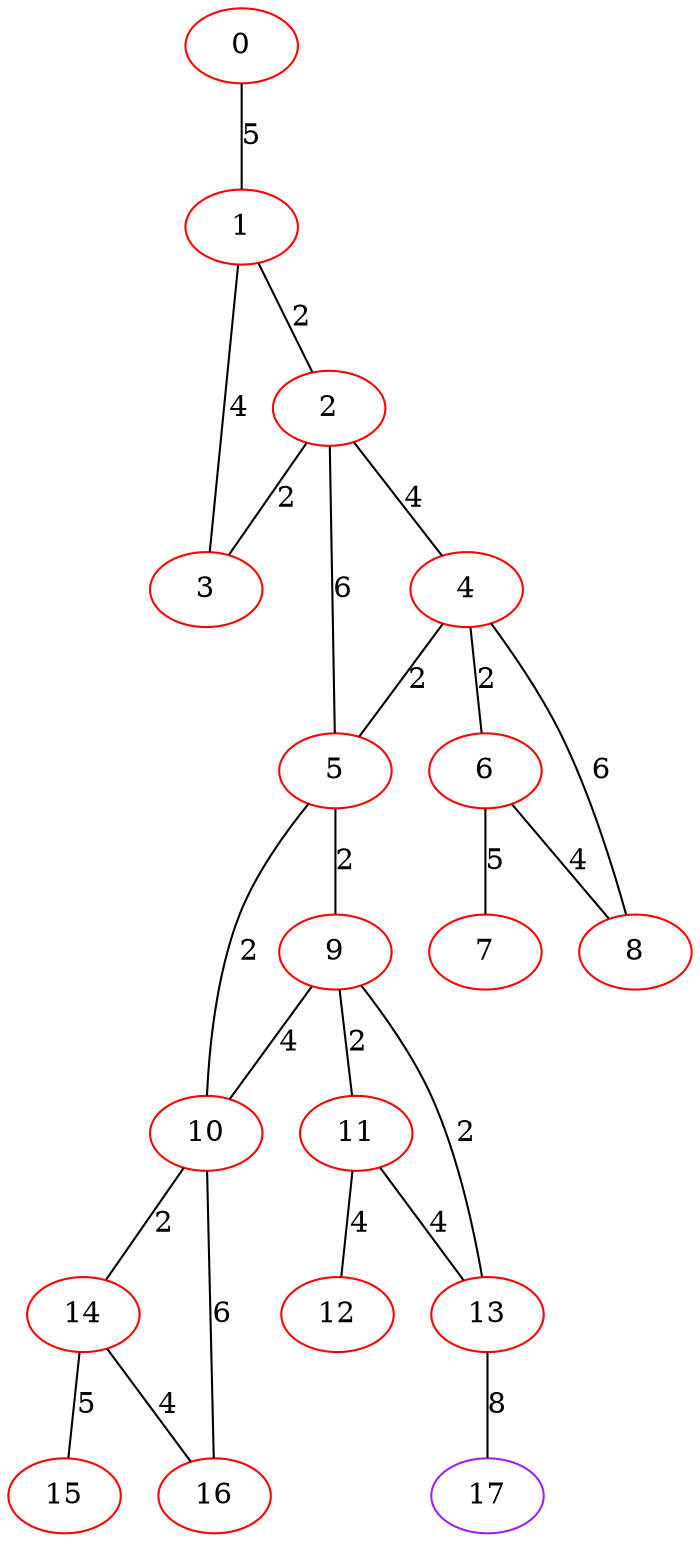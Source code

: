 graph "" {
0 [color=red, weight=1];
1 [color=red, weight=1];
2 [color=red, weight=1];
3 [color=red, weight=1];
4 [color=red, weight=1];
5 [color=red, weight=1];
6 [color=red, weight=1];
7 [color=red, weight=1];
8 [color=red, weight=1];
9 [color=red, weight=1];
10 [color=red, weight=1];
11 [color=red, weight=1];
12 [color=red, weight=1];
13 [color=red, weight=1];
14 [color=red, weight=1];
15 [color=red, weight=1];
16 [color=red, weight=1];
17 [color=purple, weight=4];
0 -- 1  [key=0, label=5];
1 -- 2  [key=0, label=2];
1 -- 3  [key=0, label=4];
2 -- 3  [key=0, label=2];
2 -- 4  [key=0, label=4];
2 -- 5  [key=0, label=6];
4 -- 8  [key=0, label=6];
4 -- 5  [key=0, label=2];
4 -- 6  [key=0, label=2];
5 -- 9  [key=0, label=2];
5 -- 10  [key=0, label=2];
6 -- 8  [key=0, label=4];
6 -- 7  [key=0, label=5];
9 -- 10  [key=0, label=4];
9 -- 11  [key=0, label=2];
9 -- 13  [key=0, label=2];
10 -- 16  [key=0, label=6];
10 -- 14  [key=0, label=2];
11 -- 12  [key=0, label=4];
11 -- 13  [key=0, label=4];
13 -- 17  [key=0, label=8];
14 -- 16  [key=0, label=4];
14 -- 15  [key=0, label=5];
}
